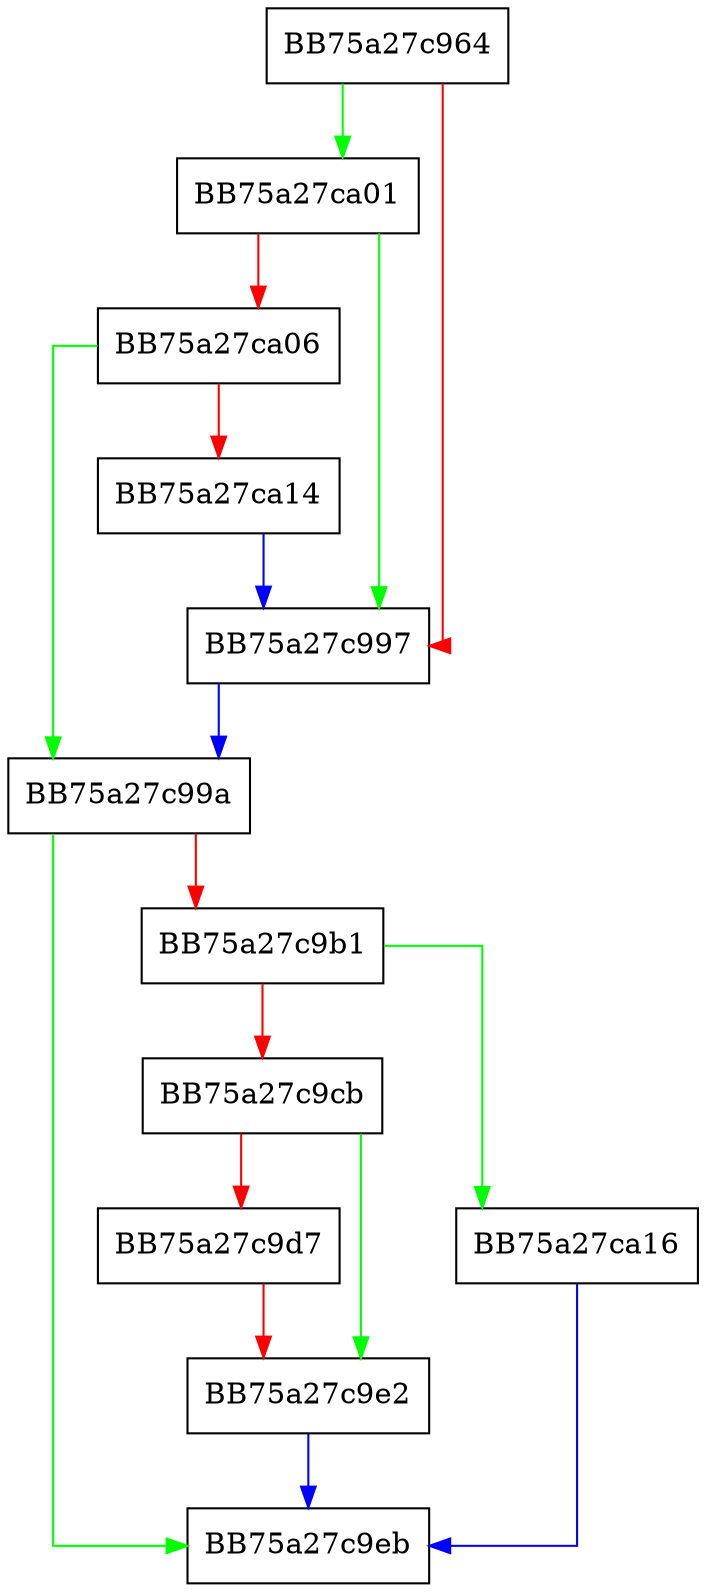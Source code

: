 digraph sqlite3Expr {
  node [shape="box"];
  graph [splines=ortho];
  BB75a27c964 -> BB75a27ca01 [color="green"];
  BB75a27c964 -> BB75a27c997 [color="red"];
  BB75a27c997 -> BB75a27c99a [color="blue"];
  BB75a27c99a -> BB75a27c9eb [color="green"];
  BB75a27c99a -> BB75a27c9b1 [color="red"];
  BB75a27c9b1 -> BB75a27ca16 [color="green"];
  BB75a27c9b1 -> BB75a27c9cb [color="red"];
  BB75a27c9cb -> BB75a27c9e2 [color="green"];
  BB75a27c9cb -> BB75a27c9d7 [color="red"];
  BB75a27c9d7 -> BB75a27c9e2 [color="red"];
  BB75a27c9e2 -> BB75a27c9eb [color="blue"];
  BB75a27ca01 -> BB75a27c997 [color="green"];
  BB75a27ca01 -> BB75a27ca06 [color="red"];
  BB75a27ca06 -> BB75a27c99a [color="green"];
  BB75a27ca06 -> BB75a27ca14 [color="red"];
  BB75a27ca14 -> BB75a27c997 [color="blue"];
  BB75a27ca16 -> BB75a27c9eb [color="blue"];
}